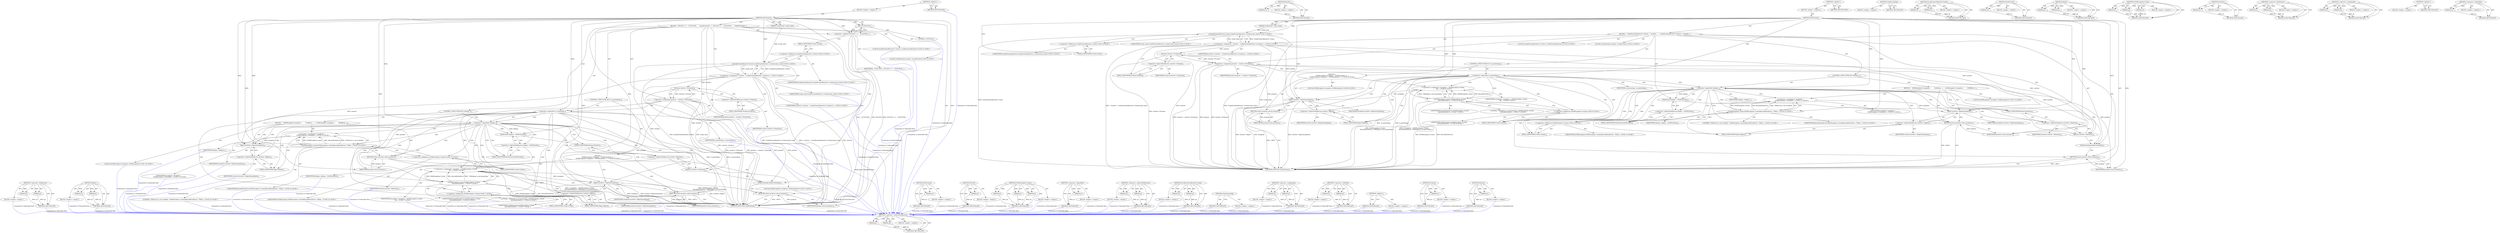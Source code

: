 digraph "Resolve" {
vulnerable_123 [label=<(METHOD,&lt;operator&gt;.indirectFieldAccess)>];
vulnerable_124 [label=<(PARAM,p1)>];
vulnerable_125 [label=<(PARAM,p2)>];
vulnerable_126 [label=<(BLOCK,&lt;empty&gt;,&lt;empty&gt;)>];
vulnerable_127 [label=<(METHOD_RETURN,ANY)>];
vulnerable_147 [label=<(METHOD,Resolve)>];
vulnerable_148 [label=<(PARAM,p1)>];
vulnerable_149 [label=<(BLOCK,&lt;empty&gt;,&lt;empty&gt;)>];
vulnerable_150 [label=<(METHOD_RETURN,ANY)>];
vulnerable_6 [label=<(METHOD,&lt;global&gt;)<SUB>1</SUB>>];
vulnerable_7 [label=<(BLOCK,&lt;empty&gt;,&lt;empty&gt;)<SUB>1</SUB>>];
vulnerable_8 [label=<(METHOD,exitPresent)<SUB>1</SUB>>];
vulnerable_9 [label=<(PARAM,ScriptState* script_state)<SUB>1</SUB>>];
vulnerable_10 [label=<(BLOCK,{
   ScriptPromiseResolver* resolver = ScriptPr...,{
   ScriptPromiseResolver* resolver = ScriptPr...)<SUB>1</SUB>>];
vulnerable_11 [label="<(LOCAL,ScriptPromiseResolver* resolver: ScriptPromiseResolver*)<SUB>2</SUB>>"];
vulnerable_12 [label="<(&lt;operator&gt;.assignment,* resolver = ScriptPromiseResolver::Create(scri...)<SUB>2</SUB>>"];
vulnerable_13 [label="<(IDENTIFIER,resolver,* resolver = ScriptPromiseResolver::Create(scri...)<SUB>2</SUB>>"];
vulnerable_14 [label="<(ScriptPromiseResolver.Create,ScriptPromiseResolver::Create(script_state))<SUB>2</SUB>>"];
vulnerable_15 [label="<(&lt;operator&gt;.fieldAccess,ScriptPromiseResolver::Create)<SUB>2</SUB>>"];
vulnerable_16 [label="<(IDENTIFIER,ScriptPromiseResolver,ScriptPromiseResolver::Create(script_state))<SUB>2</SUB>>"];
vulnerable_17 [label=<(FIELD_IDENTIFIER,Create,Create)<SUB>2</SUB>>];
vulnerable_18 [label="<(IDENTIFIER,script_state,ScriptPromiseResolver::Create(script_state))<SUB>2</SUB>>"];
vulnerable_19 [label="<(LOCAL,ScriptPromise promise: ScriptPromise)<SUB>3</SUB>>"];
vulnerable_20 [label=<(&lt;operator&gt;.assignment,promise = resolver-&gt;Promise())<SUB>3</SUB>>];
vulnerable_21 [label=<(IDENTIFIER,promise,promise = resolver-&gt;Promise())<SUB>3</SUB>>];
vulnerable_22 [label=<(Promise,resolver-&gt;Promise())<SUB>3</SUB>>];
vulnerable_23 [label=<(&lt;operator&gt;.indirectFieldAccess,resolver-&gt;Promise)<SUB>3</SUB>>];
vulnerable_24 [label=<(IDENTIFIER,resolver,resolver-&gt;Promise())<SUB>3</SUB>>];
vulnerable_25 [label=<(FIELD_IDENTIFIER,Promise,Promise)<SUB>3</SUB>>];
vulnerable_26 [label=<(CONTROL_STRUCTURE,IF,if (!is_presenting_))<SUB>5</SUB>>];
vulnerable_27 [label=<(&lt;operator&gt;.logicalNot,!is_presenting_)<SUB>5</SUB>>];
vulnerable_28 [label=<(IDENTIFIER,is_presenting_,!is_presenting_)<SUB>5</SUB>>];
vulnerable_29 [label="<(BLOCK,{
    DOMException* exception = DOMException::C...,{
    DOMException* exception = DOMException::C...)<SUB>5</SUB>>"];
vulnerable_30 [label="<(LOCAL,DOMException* exception: DOMException*)<SUB>6</SUB>>"];
vulnerable_31 [label="<(&lt;operator&gt;.assignment,* exception = DOMException::Create(
        kIn...)<SUB>6</SUB>>"];
vulnerable_32 [label="<(IDENTIFIER,exception,* exception = DOMException::Create(
        kIn...)<SUB>6</SUB>>"];
vulnerable_33 [label="<(DOMException.Create,DOMException::Create(
        kInvalidStateErro...)<SUB>6</SUB>>"];
vulnerable_34 [label="<(&lt;operator&gt;.fieldAccess,DOMException::Create)<SUB>6</SUB>>"];
vulnerable_35 [label="<(IDENTIFIER,DOMException,DOMException::Create(
        kInvalidStateErro...)<SUB>6</SUB>>"];
vulnerable_36 [label=<(FIELD_IDENTIFIER,Create,Create)<SUB>6</SUB>>];
vulnerable_37 [label="<(IDENTIFIER,kInvalidStateError,DOMException::Create(
        kInvalidStateErro...)<SUB>7</SUB>>"];
vulnerable_38 [label="<(LITERAL,&quot;VRDisplay is not presenting.&quot;,DOMException::Create(
        kInvalidStateErro...)<SUB>7</SUB>>"];
vulnerable_39 [label=<(Reject,resolver-&gt;Reject(exception))<SUB>8</SUB>>];
vulnerable_40 [label=<(&lt;operator&gt;.indirectFieldAccess,resolver-&gt;Reject)<SUB>8</SUB>>];
vulnerable_41 [label=<(IDENTIFIER,resolver,resolver-&gt;Reject(exception))<SUB>8</SUB>>];
vulnerable_42 [label=<(FIELD_IDENTIFIER,Reject,Reject)<SUB>8</SUB>>];
vulnerable_43 [label=<(IDENTIFIER,exception,resolver-&gt;Reject(exception))<SUB>8</SUB>>];
vulnerable_44 [label=<(RETURN,return promise;,return promise;)<SUB>9</SUB>>];
vulnerable_45 [label=<(IDENTIFIER,promise,return promise;)<SUB>9</SUB>>];
vulnerable_46 [label=<(CONTROL_STRUCTURE,IF,if (!display_))<SUB>12</SUB>>];
vulnerable_47 [label=<(&lt;operator&gt;.logicalNot,!display_)<SUB>12</SUB>>];
vulnerable_48 [label=<(IDENTIFIER,display_,!display_)<SUB>12</SUB>>];
vulnerable_49 [label=<(BLOCK,{
    DOMException* exception =
        DOMExce...,{
    DOMException* exception =
        DOMExce...)<SUB>12</SUB>>];
vulnerable_50 [label="<(LOCAL,DOMException* exception: DOMException*)<SUB>13</SUB>>"];
vulnerable_51 [label="<(&lt;operator&gt;.assignment,* exception =
        DOMException::Create(kInv...)<SUB>13</SUB>>"];
vulnerable_52 [label="<(IDENTIFIER,exception,* exception =
        DOMException::Create(kInv...)<SUB>13</SUB>>"];
vulnerable_53 [label="<(DOMException.Create,DOMException::Create(kInvalidStateError, &quot;VRSer...)<SUB>14</SUB>>"];
vulnerable_54 [label="<(&lt;operator&gt;.fieldAccess,DOMException::Create)<SUB>14</SUB>>"];
vulnerable_55 [label="<(IDENTIFIER,DOMException,DOMException::Create(kInvalidStateError, &quot;VRSer...)<SUB>14</SUB>>"];
vulnerable_56 [label=<(FIELD_IDENTIFIER,Create,Create)<SUB>14</SUB>>];
vulnerable_57 [label="<(IDENTIFIER,kInvalidStateError,DOMException::Create(kInvalidStateError, &quot;VRSer...)<SUB>14</SUB>>"];
vulnerable_58 [label="<(LITERAL,&quot;VRService is not available.&quot;,DOMException::Create(kInvalidStateError, &quot;VRSer...)<SUB>14</SUB>>"];
vulnerable_59 [label=<(Reject,resolver-&gt;Reject(exception))<SUB>15</SUB>>];
vulnerable_60 [label=<(&lt;operator&gt;.indirectFieldAccess,resolver-&gt;Reject)<SUB>15</SUB>>];
vulnerable_61 [label=<(IDENTIFIER,resolver,resolver-&gt;Reject(exception))<SUB>15</SUB>>];
vulnerable_62 [label=<(FIELD_IDENTIFIER,Reject,Reject)<SUB>15</SUB>>];
vulnerable_63 [label=<(IDENTIFIER,exception,resolver-&gt;Reject(exception))<SUB>15</SUB>>];
vulnerable_64 [label=<(RETURN,return promise;,return promise;)<SUB>16</SUB>>];
vulnerable_65 [label=<(IDENTIFIER,promise,return promise;)<SUB>16</SUB>>];
vulnerable_66 [label=<(ExitPresent,display_-&gt;ExitPresent())<SUB>18</SUB>>];
vulnerable_67 [label=<(&lt;operator&gt;.indirectFieldAccess,display_-&gt;ExitPresent)<SUB>18</SUB>>];
vulnerable_68 [label=<(IDENTIFIER,display_,display_-&gt;ExitPresent())<SUB>18</SUB>>];
vulnerable_69 [label=<(FIELD_IDENTIFIER,ExitPresent,ExitPresent)<SUB>18</SUB>>];
vulnerable_70 [label=<(Resolve,resolver-&gt;Resolve())<SUB>20</SUB>>];
vulnerable_71 [label=<(&lt;operator&gt;.indirectFieldAccess,resolver-&gt;Resolve)<SUB>20</SUB>>];
vulnerable_72 [label=<(IDENTIFIER,resolver,resolver-&gt;Resolve())<SUB>20</SUB>>];
vulnerable_73 [label=<(FIELD_IDENTIFIER,Resolve,Resolve)<SUB>20</SUB>>];
vulnerable_74 [label=<(StopPresenting,StopPresenting())<SUB>22</SUB>>];
vulnerable_75 [label=<(RETURN,return promise;,return promise;)<SUB>24</SUB>>];
vulnerable_76 [label=<(IDENTIFIER,promise,return promise;)<SUB>24</SUB>>];
vulnerable_77 [label=<(METHOD_RETURN,ScriptPromise)<SUB>1</SUB>>];
vulnerable_79 [label=<(METHOD_RETURN,ANY)<SUB>1</SUB>>];
vulnerable_151 [label=<(METHOD,StopPresenting)>];
vulnerable_152 [label=<(BLOCK,&lt;empty&gt;,&lt;empty&gt;)>];
vulnerable_153 [label=<(METHOD_RETURN,ANY)>];
vulnerable_109 [label=<(METHOD,ScriptPromiseResolver.Create)>];
vulnerable_110 [label=<(PARAM,p1)>];
vulnerable_111 [label=<(PARAM,p2)>];
vulnerable_112 [label=<(BLOCK,&lt;empty&gt;,&lt;empty&gt;)>];
vulnerable_113 [label=<(METHOD_RETURN,ANY)>];
vulnerable_143 [label=<(METHOD,ExitPresent)>];
vulnerable_144 [label=<(PARAM,p1)>];
vulnerable_145 [label=<(BLOCK,&lt;empty&gt;,&lt;empty&gt;)>];
vulnerable_146 [label=<(METHOD_RETURN,ANY)>];
vulnerable_138 [label=<(METHOD,Reject)>];
vulnerable_139 [label=<(PARAM,p1)>];
vulnerable_140 [label=<(PARAM,p2)>];
vulnerable_141 [label=<(BLOCK,&lt;empty&gt;,&lt;empty&gt;)>];
vulnerable_142 [label=<(METHOD_RETURN,ANY)>];
vulnerable_132 [label=<(METHOD,DOMException.Create)>];
vulnerable_133 [label=<(PARAM,p1)>];
vulnerable_134 [label=<(PARAM,p2)>];
vulnerable_135 [label=<(PARAM,p3)>];
vulnerable_136 [label=<(BLOCK,&lt;empty&gt;,&lt;empty&gt;)>];
vulnerable_137 [label=<(METHOD_RETURN,ANY)>];
vulnerable_119 [label=<(METHOD,Promise)>];
vulnerable_120 [label=<(PARAM,p1)>];
vulnerable_121 [label=<(BLOCK,&lt;empty&gt;,&lt;empty&gt;)>];
vulnerable_122 [label=<(METHOD_RETURN,ANY)>];
vulnerable_114 [label=<(METHOD,&lt;operator&gt;.fieldAccess)>];
vulnerable_115 [label=<(PARAM,p1)>];
vulnerable_116 [label=<(PARAM,p2)>];
vulnerable_117 [label=<(BLOCK,&lt;empty&gt;,&lt;empty&gt;)>];
vulnerable_118 [label=<(METHOD_RETURN,ANY)>];
vulnerable_104 [label=<(METHOD,&lt;operator&gt;.assignment)>];
vulnerable_105 [label=<(PARAM,p1)>];
vulnerable_106 [label=<(PARAM,p2)>];
vulnerable_107 [label=<(BLOCK,&lt;empty&gt;,&lt;empty&gt;)>];
vulnerable_108 [label=<(METHOD_RETURN,ANY)>];
vulnerable_98 [label=<(METHOD,&lt;global&gt;)<SUB>1</SUB>>];
vulnerable_99 [label=<(BLOCK,&lt;empty&gt;,&lt;empty&gt;)>];
vulnerable_100 [label=<(METHOD_RETURN,ANY)>];
vulnerable_128 [label=<(METHOD,&lt;operator&gt;.logicalNot)>];
vulnerable_129 [label=<(PARAM,p1)>];
vulnerable_130 [label=<(BLOCK,&lt;empty&gt;,&lt;empty&gt;)>];
vulnerable_131 [label=<(METHOD_RETURN,ANY)>];
fixed_129 [label=<(METHOD,&lt;operator&gt;.fieldAccess)>];
fixed_130 [label=<(PARAM,p1)>];
fixed_131 [label=<(PARAM,p2)>];
fixed_132 [label=<(BLOCK,&lt;empty&gt;,&lt;empty&gt;)>];
fixed_133 [label=<(METHOD_RETURN,ANY)>];
fixed_153 [label=<(METHOD,Reject)>];
fixed_154 [label=<(PARAM,p1)>];
fixed_155 [label=<(PARAM,p2)>];
fixed_156 [label=<(BLOCK,&lt;empty&gt;,&lt;empty&gt;)>];
fixed_157 [label=<(METHOD_RETURN,ANY)>];
fixed_6 [label=<(METHOD,&lt;global&gt;)<SUB>1</SUB>>];
fixed_7 [label=<(BLOCK,&lt;empty&gt;,&lt;empty&gt;)<SUB>1</SUB>>];
fixed_8 [label=<(METHOD,exitPresent)<SUB>1</SUB>>];
fixed_9 [label=<(PARAM,ScriptState* script_state)<SUB>1</SUB>>];
fixed_10 [label=<(BLOCK,{
  DVLOG(1) &lt;&lt; __FUNCTION__;
   ScriptPromiseR...,{
  DVLOG(1) &lt;&lt; __FUNCTION__;
   ScriptPromiseR...)<SUB>1</SUB>>];
fixed_11 [label=<(&lt;operator&gt;.shiftLeft,DVLOG(1) &lt;&lt; __FUNCTION__)<SUB>2</SUB>>];
fixed_12 [label=<(DVLOG,DVLOG(1))<SUB>2</SUB>>];
fixed_13 [label=<(LITERAL,1,DVLOG(1))<SUB>2</SUB>>];
fixed_14 [label=<(IDENTIFIER,__FUNCTION__,DVLOG(1) &lt;&lt; __FUNCTION__)<SUB>2</SUB>>];
fixed_15 [label="<(LOCAL,ScriptPromiseResolver* resolver: ScriptPromiseResolver*)<SUB>3</SUB>>"];
fixed_16 [label="<(&lt;operator&gt;.assignment,* resolver = ScriptPromiseResolver::Create(scri...)<SUB>3</SUB>>"];
fixed_17 [label="<(IDENTIFIER,resolver,* resolver = ScriptPromiseResolver::Create(scri...)<SUB>3</SUB>>"];
fixed_18 [label="<(ScriptPromiseResolver.Create,ScriptPromiseResolver::Create(script_state))<SUB>3</SUB>>"];
fixed_19 [label="<(&lt;operator&gt;.fieldAccess,ScriptPromiseResolver::Create)<SUB>3</SUB>>"];
fixed_20 [label="<(IDENTIFIER,ScriptPromiseResolver,ScriptPromiseResolver::Create(script_state))<SUB>3</SUB>>"];
fixed_21 [label=<(FIELD_IDENTIFIER,Create,Create)<SUB>3</SUB>>];
fixed_22 [label="<(IDENTIFIER,script_state,ScriptPromiseResolver::Create(script_state))<SUB>3</SUB>>"];
fixed_23 [label="<(LOCAL,ScriptPromise promise: ScriptPromise)<SUB>4</SUB>>"];
fixed_24 [label=<(&lt;operator&gt;.assignment,promise = resolver-&gt;Promise())<SUB>4</SUB>>];
fixed_25 [label=<(IDENTIFIER,promise,promise = resolver-&gt;Promise())<SUB>4</SUB>>];
fixed_26 [label=<(Promise,resolver-&gt;Promise())<SUB>4</SUB>>];
fixed_27 [label=<(&lt;operator&gt;.indirectFieldAccess,resolver-&gt;Promise)<SUB>4</SUB>>];
fixed_28 [label=<(IDENTIFIER,resolver,resolver-&gt;Promise())<SUB>4</SUB>>];
fixed_29 [label=<(FIELD_IDENTIFIER,Promise,Promise)<SUB>4</SUB>>];
fixed_30 [label=<(CONTROL_STRUCTURE,IF,if (!is_presenting_))<SUB>6</SUB>>];
fixed_31 [label=<(&lt;operator&gt;.logicalNot,!is_presenting_)<SUB>6</SUB>>];
fixed_32 [label=<(IDENTIFIER,is_presenting_,!is_presenting_)<SUB>6</SUB>>];
fixed_33 [label="<(BLOCK,{
    DOMException* exception = DOMException::C...,{
    DOMException* exception = DOMException::C...)<SUB>6</SUB>>"];
fixed_34 [label="<(LOCAL,DOMException* exception: DOMException*)<SUB>7</SUB>>"];
fixed_35 [label="<(&lt;operator&gt;.assignment,* exception = DOMException::Create(
        kIn...)<SUB>7</SUB>>"];
fixed_36 [label="<(IDENTIFIER,exception,* exception = DOMException::Create(
        kIn...)<SUB>7</SUB>>"];
fixed_37 [label="<(DOMException.Create,DOMException::Create(
        kInvalidStateErro...)<SUB>7</SUB>>"];
fixed_38 [label="<(&lt;operator&gt;.fieldAccess,DOMException::Create)<SUB>7</SUB>>"];
fixed_39 [label="<(IDENTIFIER,DOMException,DOMException::Create(
        kInvalidStateErro...)<SUB>7</SUB>>"];
fixed_40 [label=<(FIELD_IDENTIFIER,Create,Create)<SUB>7</SUB>>];
fixed_41 [label="<(IDENTIFIER,kInvalidStateError,DOMException::Create(
        kInvalidStateErro...)<SUB>8</SUB>>"];
fixed_42 [label="<(LITERAL,&quot;VRDisplay is not presenting.&quot;,DOMException::Create(
        kInvalidStateErro...)<SUB>8</SUB>>"];
fixed_43 [label=<(Reject,resolver-&gt;Reject(exception))<SUB>9</SUB>>];
fixed_44 [label=<(&lt;operator&gt;.indirectFieldAccess,resolver-&gt;Reject)<SUB>9</SUB>>];
fixed_45 [label=<(IDENTIFIER,resolver,resolver-&gt;Reject(exception))<SUB>9</SUB>>];
fixed_46 [label=<(FIELD_IDENTIFIER,Reject,Reject)<SUB>9</SUB>>];
fixed_47 [label=<(IDENTIFIER,exception,resolver-&gt;Reject(exception))<SUB>9</SUB>>];
fixed_48 [label=<(RETURN,return promise;,return promise;)<SUB>10</SUB>>];
fixed_49 [label=<(IDENTIFIER,promise,return promise;)<SUB>10</SUB>>];
fixed_50 [label=<(CONTROL_STRUCTURE,IF,if (!display_))<SUB>13</SUB>>];
fixed_51 [label=<(&lt;operator&gt;.logicalNot,!display_)<SUB>13</SUB>>];
fixed_52 [label=<(IDENTIFIER,display_,!display_)<SUB>13</SUB>>];
fixed_53 [label=<(BLOCK,{
    DOMException* exception =
        DOMExce...,{
    DOMException* exception =
        DOMExce...)<SUB>13</SUB>>];
fixed_54 [label="<(LOCAL,DOMException* exception: DOMException*)<SUB>14</SUB>>"];
fixed_55 [label="<(&lt;operator&gt;.assignment,* exception =
        DOMException::Create(kInv...)<SUB>14</SUB>>"];
fixed_56 [label="<(IDENTIFIER,exception,* exception =
        DOMException::Create(kInv...)<SUB>14</SUB>>"];
fixed_57 [label="<(DOMException.Create,DOMException::Create(kInvalidStateError, &quot;VRSer...)<SUB>15</SUB>>"];
fixed_58 [label="<(&lt;operator&gt;.fieldAccess,DOMException::Create)<SUB>15</SUB>>"];
fixed_59 [label="<(IDENTIFIER,DOMException,DOMException::Create(kInvalidStateError, &quot;VRSer...)<SUB>15</SUB>>"];
fixed_60 [label=<(FIELD_IDENTIFIER,Create,Create)<SUB>15</SUB>>];
fixed_61 [label="<(IDENTIFIER,kInvalidStateError,DOMException::Create(kInvalidStateError, &quot;VRSer...)<SUB>15</SUB>>"];
fixed_62 [label="<(LITERAL,&quot;VRService is not available.&quot;,DOMException::Create(kInvalidStateError, &quot;VRSer...)<SUB>15</SUB>>"];
fixed_63 [label=<(Reject,resolver-&gt;Reject(exception))<SUB>16</SUB>>];
fixed_64 [label=<(&lt;operator&gt;.indirectFieldAccess,resolver-&gt;Reject)<SUB>16</SUB>>];
fixed_65 [label=<(IDENTIFIER,resolver,resolver-&gt;Reject(exception))<SUB>16</SUB>>];
fixed_66 [label=<(FIELD_IDENTIFIER,Reject,Reject)<SUB>16</SUB>>];
fixed_67 [label=<(IDENTIFIER,exception,resolver-&gt;Reject(exception))<SUB>16</SUB>>];
fixed_68 [label=<(RETURN,return promise;,return promise;)<SUB>17</SUB>>];
fixed_69 [label=<(IDENTIFIER,promise,return promise;)<SUB>17</SUB>>];
fixed_70 [label=<(ExitPresent,display_-&gt;ExitPresent())<SUB>19</SUB>>];
fixed_71 [label=<(&lt;operator&gt;.indirectFieldAccess,display_-&gt;ExitPresent)<SUB>19</SUB>>];
fixed_72 [label=<(IDENTIFIER,display_,display_-&gt;ExitPresent())<SUB>19</SUB>>];
fixed_73 [label=<(FIELD_IDENTIFIER,ExitPresent,ExitPresent)<SUB>19</SUB>>];
fixed_74 [label=<(Resolve,resolver-&gt;Resolve())<SUB>21</SUB>>];
fixed_75 [label=<(&lt;operator&gt;.indirectFieldAccess,resolver-&gt;Resolve)<SUB>21</SUB>>];
fixed_76 [label=<(IDENTIFIER,resolver,resolver-&gt;Resolve())<SUB>21</SUB>>];
fixed_77 [label=<(FIELD_IDENTIFIER,Resolve,Resolve)<SUB>21</SUB>>];
fixed_78 [label=<(StopPresenting,StopPresenting())<SUB>23</SUB>>];
fixed_79 [label=<(RETURN,return promise;,return promise;)<SUB>25</SUB>>];
fixed_80 [label=<(IDENTIFIER,promise,return promise;)<SUB>25</SUB>>];
fixed_81 [label=<(METHOD_RETURN,ScriptPromise)<SUB>1</SUB>>];
fixed_83 [label=<(METHOD_RETURN,ANY)<SUB>1</SUB>>];
fixed_158 [label=<(METHOD,ExitPresent)>];
fixed_159 [label=<(PARAM,p1)>];
fixed_160 [label=<(BLOCK,&lt;empty&gt;,&lt;empty&gt;)>];
fixed_161 [label=<(METHOD_RETURN,ANY)>];
fixed_115 [label=<(METHOD,DVLOG)>];
fixed_116 [label=<(PARAM,p1)>];
fixed_117 [label=<(BLOCK,&lt;empty&gt;,&lt;empty&gt;)>];
fixed_118 [label=<(METHOD_RETURN,ANY)>];
fixed_147 [label=<(METHOD,DOMException.Create)>];
fixed_148 [label=<(PARAM,p1)>];
fixed_149 [label=<(PARAM,p2)>];
fixed_150 [label=<(PARAM,p3)>];
fixed_151 [label=<(BLOCK,&lt;empty&gt;,&lt;empty&gt;)>];
fixed_152 [label=<(METHOD_RETURN,ANY)>];
fixed_143 [label=<(METHOD,&lt;operator&gt;.logicalNot)>];
fixed_144 [label=<(PARAM,p1)>];
fixed_145 [label=<(BLOCK,&lt;empty&gt;,&lt;empty&gt;)>];
fixed_146 [label=<(METHOD_RETURN,ANY)>];
fixed_138 [label=<(METHOD,&lt;operator&gt;.indirectFieldAccess)>];
fixed_139 [label=<(PARAM,p1)>];
fixed_140 [label=<(PARAM,p2)>];
fixed_141 [label=<(BLOCK,&lt;empty&gt;,&lt;empty&gt;)>];
fixed_142 [label=<(METHOD_RETURN,ANY)>];
fixed_124 [label=<(METHOD,ScriptPromiseResolver.Create)>];
fixed_125 [label=<(PARAM,p1)>];
fixed_126 [label=<(PARAM,p2)>];
fixed_127 [label=<(BLOCK,&lt;empty&gt;,&lt;empty&gt;)>];
fixed_128 [label=<(METHOD_RETURN,ANY)>];
fixed_166 [label=<(METHOD,StopPresenting)>];
fixed_167 [label=<(BLOCK,&lt;empty&gt;,&lt;empty&gt;)>];
fixed_168 [label=<(METHOD_RETURN,ANY)>];
fixed_119 [label=<(METHOD,&lt;operator&gt;.assignment)>];
fixed_120 [label=<(PARAM,p1)>];
fixed_121 [label=<(PARAM,p2)>];
fixed_122 [label=<(BLOCK,&lt;empty&gt;,&lt;empty&gt;)>];
fixed_123 [label=<(METHOD_RETURN,ANY)>];
fixed_110 [label=<(METHOD,&lt;operator&gt;.shiftLeft)>];
fixed_111 [label=<(PARAM,p1)>];
fixed_112 [label=<(PARAM,p2)>];
fixed_113 [label=<(BLOCK,&lt;empty&gt;,&lt;empty&gt;)>];
fixed_114 [label=<(METHOD_RETURN,ANY)>];
fixed_104 [label=<(METHOD,&lt;global&gt;)<SUB>1</SUB>>];
fixed_105 [label=<(BLOCK,&lt;empty&gt;,&lt;empty&gt;)>];
fixed_106 [label=<(METHOD_RETURN,ANY)>];
fixed_134 [label=<(METHOD,Promise)>];
fixed_135 [label=<(PARAM,p1)>];
fixed_136 [label=<(BLOCK,&lt;empty&gt;,&lt;empty&gt;)>];
fixed_137 [label=<(METHOD_RETURN,ANY)>];
fixed_162 [label=<(METHOD,Resolve)>];
fixed_163 [label=<(PARAM,p1)>];
fixed_164 [label=<(BLOCK,&lt;empty&gt;,&lt;empty&gt;)>];
fixed_165 [label=<(METHOD_RETURN,ANY)>];
vulnerable_123 -> vulnerable_124  [key=0, label="AST: "];
vulnerable_123 -> vulnerable_124  [key=1, label="DDG: "];
vulnerable_123 -> vulnerable_126  [key=0, label="AST: "];
vulnerable_123 -> vulnerable_125  [key=0, label="AST: "];
vulnerable_123 -> vulnerable_125  [key=1, label="DDG: "];
vulnerable_123 -> vulnerable_127  [key=0, label="AST: "];
vulnerable_123 -> vulnerable_127  [key=1, label="CFG: "];
vulnerable_124 -> vulnerable_127  [key=0, label="DDG: p1"];
vulnerable_125 -> vulnerable_127  [key=0, label="DDG: p2"];
vulnerable_147 -> vulnerable_148  [key=0, label="AST: "];
vulnerable_147 -> vulnerable_148  [key=1, label="DDG: "];
vulnerable_147 -> vulnerable_149  [key=0, label="AST: "];
vulnerable_147 -> vulnerable_150  [key=0, label="AST: "];
vulnerable_147 -> vulnerable_150  [key=1, label="CFG: "];
vulnerable_148 -> vulnerable_150  [key=0, label="DDG: p1"];
vulnerable_6 -> vulnerable_7  [key=0, label="AST: "];
vulnerable_6 -> vulnerable_79  [key=0, label="AST: "];
vulnerable_6 -> vulnerable_79  [key=1, label="CFG: "];
vulnerable_7 -> vulnerable_8  [key=0, label="AST: "];
vulnerable_8 -> vulnerable_9  [key=0, label="AST: "];
vulnerable_8 -> vulnerable_9  [key=1, label="DDG: "];
vulnerable_8 -> vulnerable_10  [key=0, label="AST: "];
vulnerable_8 -> vulnerable_77  [key=0, label="AST: "];
vulnerable_8 -> vulnerable_17  [key=0, label="CFG: "];
vulnerable_8 -> vulnerable_74  [key=0, label="DDG: "];
vulnerable_8 -> vulnerable_76  [key=0, label="DDG: "];
vulnerable_8 -> vulnerable_14  [key=0, label="DDG: "];
vulnerable_8 -> vulnerable_27  [key=0, label="DDG: "];
vulnerable_8 -> vulnerable_47  [key=0, label="DDG: "];
vulnerable_8 -> vulnerable_39  [key=0, label="DDG: "];
vulnerable_8 -> vulnerable_45  [key=0, label="DDG: "];
vulnerable_8 -> vulnerable_59  [key=0, label="DDG: "];
vulnerable_8 -> vulnerable_65  [key=0, label="DDG: "];
vulnerable_8 -> vulnerable_33  [key=0, label="DDG: "];
vulnerable_8 -> vulnerable_53  [key=0, label="DDG: "];
vulnerable_9 -> vulnerable_14  [key=0, label="DDG: script_state"];
vulnerable_10 -> vulnerable_11  [key=0, label="AST: "];
vulnerable_10 -> vulnerable_12  [key=0, label="AST: "];
vulnerable_10 -> vulnerable_19  [key=0, label="AST: "];
vulnerable_10 -> vulnerable_20  [key=0, label="AST: "];
vulnerable_10 -> vulnerable_26  [key=0, label="AST: "];
vulnerable_10 -> vulnerable_46  [key=0, label="AST: "];
vulnerable_10 -> vulnerable_66  [key=0, label="AST: "];
vulnerable_10 -> vulnerable_70  [key=0, label="AST: "];
vulnerable_10 -> vulnerable_74  [key=0, label="AST: "];
vulnerable_10 -> vulnerable_75  [key=0, label="AST: "];
vulnerable_12 -> vulnerable_13  [key=0, label="AST: "];
vulnerable_12 -> vulnerable_14  [key=0, label="AST: "];
vulnerable_12 -> vulnerable_25  [key=0, label="CFG: "];
vulnerable_12 -> vulnerable_77  [key=0, label="DDG: resolver"];
vulnerable_12 -> vulnerable_77  [key=1, label="DDG: ScriptPromiseResolver::Create(script_state)"];
vulnerable_12 -> vulnerable_77  [key=2, label="DDG: * resolver = ScriptPromiseResolver::Create(script_state)"];
vulnerable_12 -> vulnerable_70  [key=0, label="DDG: resolver"];
vulnerable_12 -> vulnerable_22  [key=0, label="DDG: resolver"];
vulnerable_12 -> vulnerable_39  [key=0, label="DDG: resolver"];
vulnerable_12 -> vulnerable_59  [key=0, label="DDG: resolver"];
vulnerable_14 -> vulnerable_15  [key=0, label="AST: "];
vulnerable_14 -> vulnerable_18  [key=0, label="AST: "];
vulnerable_14 -> vulnerable_12  [key=0, label="CFG: "];
vulnerable_14 -> vulnerable_12  [key=1, label="DDG: ScriptPromiseResolver::Create"];
vulnerable_14 -> vulnerable_12  [key=2, label="DDG: script_state"];
vulnerable_14 -> vulnerable_77  [key=0, label="DDG: ScriptPromiseResolver::Create"];
vulnerable_14 -> vulnerable_77  [key=1, label="DDG: script_state"];
vulnerable_15 -> vulnerable_16  [key=0, label="AST: "];
vulnerable_15 -> vulnerable_17  [key=0, label="AST: "];
vulnerable_15 -> vulnerable_14  [key=0, label="CFG: "];
vulnerable_17 -> vulnerable_15  [key=0, label="CFG: "];
vulnerable_20 -> vulnerable_21  [key=0, label="AST: "];
vulnerable_20 -> vulnerable_22  [key=0, label="AST: "];
vulnerable_20 -> vulnerable_27  [key=0, label="CFG: "];
vulnerable_20 -> vulnerable_77  [key=0, label="DDG: promise"];
vulnerable_20 -> vulnerable_77  [key=1, label="DDG: resolver-&gt;Promise()"];
vulnerable_20 -> vulnerable_77  [key=2, label="DDG: promise = resolver-&gt;Promise()"];
vulnerable_20 -> vulnerable_76  [key=0, label="DDG: promise"];
vulnerable_20 -> vulnerable_45  [key=0, label="DDG: promise"];
vulnerable_20 -> vulnerable_65  [key=0, label="DDG: promise"];
vulnerable_22 -> vulnerable_23  [key=0, label="AST: "];
vulnerable_22 -> vulnerable_20  [key=0, label="CFG: "];
vulnerable_22 -> vulnerable_20  [key=1, label="DDG: resolver-&gt;Promise"];
vulnerable_22 -> vulnerable_77  [key=0, label="DDG: resolver-&gt;Promise"];
vulnerable_23 -> vulnerable_24  [key=0, label="AST: "];
vulnerable_23 -> vulnerable_25  [key=0, label="AST: "];
vulnerable_23 -> vulnerable_22  [key=0, label="CFG: "];
vulnerable_25 -> vulnerable_23  [key=0, label="CFG: "];
vulnerable_26 -> vulnerable_27  [key=0, label="AST: "];
vulnerable_26 -> vulnerable_29  [key=0, label="AST: "];
vulnerable_27 -> vulnerable_28  [key=0, label="AST: "];
vulnerable_27 -> vulnerable_36  [key=0, label="CFG: "];
vulnerable_27 -> vulnerable_36  [key=1, label="CDG: "];
vulnerable_27 -> vulnerable_47  [key=0, label="CFG: "];
vulnerable_27 -> vulnerable_47  [key=1, label="CDG: "];
vulnerable_27 -> vulnerable_77  [key=0, label="DDG: !is_presenting_"];
vulnerable_27 -> vulnerable_77  [key=1, label="DDG: is_presenting_"];
vulnerable_27 -> vulnerable_34  [key=0, label="CDG: "];
vulnerable_27 -> vulnerable_33  [key=0, label="CDG: "];
vulnerable_27 -> vulnerable_42  [key=0, label="CDG: "];
vulnerable_27 -> vulnerable_40  [key=0, label="CDG: "];
vulnerable_27 -> vulnerable_44  [key=0, label="CDG: "];
vulnerable_27 -> vulnerable_39  [key=0, label="CDG: "];
vulnerable_27 -> vulnerable_31  [key=0, label="CDG: "];
vulnerable_29 -> vulnerable_30  [key=0, label="AST: "];
vulnerable_29 -> vulnerable_31  [key=0, label="AST: "];
vulnerable_29 -> vulnerable_39  [key=0, label="AST: "];
vulnerable_29 -> vulnerable_44  [key=0, label="AST: "];
vulnerable_31 -> vulnerable_32  [key=0, label="AST: "];
vulnerable_31 -> vulnerable_33  [key=0, label="AST: "];
vulnerable_31 -> vulnerable_42  [key=0, label="CFG: "];
vulnerable_31 -> vulnerable_77  [key=0, label="DDG: DOMException::Create(
        kInvalidStateError, &quot;VRDisplay is not presenting.&quot;)"];
vulnerable_31 -> vulnerable_77  [key=1, label="DDG: * exception = DOMException::Create(
        kInvalidStateError, &quot;VRDisplay is not presenting.&quot;)"];
vulnerable_31 -> vulnerable_39  [key=0, label="DDG: exception"];
vulnerable_33 -> vulnerable_34  [key=0, label="AST: "];
vulnerable_33 -> vulnerable_37  [key=0, label="AST: "];
vulnerable_33 -> vulnerable_38  [key=0, label="AST: "];
vulnerable_33 -> vulnerable_31  [key=0, label="CFG: "];
vulnerable_33 -> vulnerable_31  [key=1, label="DDG: DOMException::Create"];
vulnerable_33 -> vulnerable_31  [key=2, label="DDG: kInvalidStateError"];
vulnerable_33 -> vulnerable_31  [key=3, label="DDG: &quot;VRDisplay is not presenting.&quot;"];
vulnerable_33 -> vulnerable_77  [key=0, label="DDG: DOMException::Create"];
vulnerable_33 -> vulnerable_77  [key=1, label="DDG: kInvalidStateError"];
vulnerable_34 -> vulnerable_35  [key=0, label="AST: "];
vulnerable_34 -> vulnerable_36  [key=0, label="AST: "];
vulnerable_34 -> vulnerable_33  [key=0, label="CFG: "];
vulnerable_36 -> vulnerable_34  [key=0, label="CFG: "];
vulnerable_39 -> vulnerable_40  [key=0, label="AST: "];
vulnerable_39 -> vulnerable_43  [key=0, label="AST: "];
vulnerable_39 -> vulnerable_44  [key=0, label="CFG: "];
vulnerable_39 -> vulnerable_77  [key=0, label="DDG: resolver-&gt;Reject"];
vulnerable_39 -> vulnerable_77  [key=1, label="DDG: exception"];
vulnerable_39 -> vulnerable_77  [key=2, label="DDG: resolver-&gt;Reject(exception)"];
vulnerable_40 -> vulnerable_41  [key=0, label="AST: "];
vulnerable_40 -> vulnerable_42  [key=0, label="AST: "];
vulnerable_40 -> vulnerable_39  [key=0, label="CFG: "];
vulnerable_42 -> vulnerable_40  [key=0, label="CFG: "];
vulnerable_44 -> vulnerable_45  [key=0, label="AST: "];
vulnerable_44 -> vulnerable_77  [key=0, label="CFG: "];
vulnerable_44 -> vulnerable_77  [key=1, label="DDG: &lt;RET&gt;"];
vulnerable_45 -> vulnerable_44  [key=0, label="DDG: promise"];
vulnerable_46 -> vulnerable_47  [key=0, label="AST: "];
vulnerable_46 -> vulnerable_49  [key=0, label="AST: "];
vulnerable_47 -> vulnerable_48  [key=0, label="AST: "];
vulnerable_47 -> vulnerable_56  [key=0, label="CFG: "];
vulnerable_47 -> vulnerable_56  [key=1, label="CDG: "];
vulnerable_47 -> vulnerable_69  [key=0, label="CFG: "];
vulnerable_47 -> vulnerable_69  [key=1, label="CDG: "];
vulnerable_47 -> vulnerable_66  [key=0, label="DDG: display_"];
vulnerable_47 -> vulnerable_66  [key=1, label="CDG: "];
vulnerable_47 -> vulnerable_60  [key=0, label="CDG: "];
vulnerable_47 -> vulnerable_73  [key=0, label="CDG: "];
vulnerable_47 -> vulnerable_64  [key=0, label="CDG: "];
vulnerable_47 -> vulnerable_51  [key=0, label="CDG: "];
vulnerable_47 -> vulnerable_71  [key=0, label="CDG: "];
vulnerable_47 -> vulnerable_75  [key=0, label="CDG: "];
vulnerable_47 -> vulnerable_53  [key=0, label="CDG: "];
vulnerable_47 -> vulnerable_67  [key=0, label="CDG: "];
vulnerable_47 -> vulnerable_70  [key=0, label="CDG: "];
vulnerable_47 -> vulnerable_74  [key=0, label="CDG: "];
vulnerable_47 -> vulnerable_59  [key=0, label="CDG: "];
vulnerable_47 -> vulnerable_54  [key=0, label="CDG: "];
vulnerable_47 -> vulnerable_62  [key=0, label="CDG: "];
vulnerable_49 -> vulnerable_50  [key=0, label="AST: "];
vulnerable_49 -> vulnerable_51  [key=0, label="AST: "];
vulnerable_49 -> vulnerable_59  [key=0, label="AST: "];
vulnerable_49 -> vulnerable_64  [key=0, label="AST: "];
vulnerable_51 -> vulnerable_52  [key=0, label="AST: "];
vulnerable_51 -> vulnerable_53  [key=0, label="AST: "];
vulnerable_51 -> vulnerable_62  [key=0, label="CFG: "];
vulnerable_51 -> vulnerable_59  [key=0, label="DDG: exception"];
vulnerable_53 -> vulnerable_54  [key=0, label="AST: "];
vulnerable_53 -> vulnerable_57  [key=0, label="AST: "];
vulnerable_53 -> vulnerable_58  [key=0, label="AST: "];
vulnerable_53 -> vulnerable_51  [key=0, label="CFG: "];
vulnerable_53 -> vulnerable_51  [key=1, label="DDG: DOMException::Create"];
vulnerable_53 -> vulnerable_51  [key=2, label="DDG: kInvalidStateError"];
vulnerable_53 -> vulnerable_51  [key=3, label="DDG: &quot;VRService is not available.&quot;"];
vulnerable_54 -> vulnerable_55  [key=0, label="AST: "];
vulnerable_54 -> vulnerable_56  [key=0, label="AST: "];
vulnerable_54 -> vulnerable_53  [key=0, label="CFG: "];
vulnerable_56 -> vulnerable_54  [key=0, label="CFG: "];
vulnerable_59 -> vulnerable_60  [key=0, label="AST: "];
vulnerable_59 -> vulnerable_63  [key=0, label="AST: "];
vulnerable_59 -> vulnerable_64  [key=0, label="CFG: "];
vulnerable_60 -> vulnerable_61  [key=0, label="AST: "];
vulnerable_60 -> vulnerable_62  [key=0, label="AST: "];
vulnerable_60 -> vulnerable_59  [key=0, label="CFG: "];
vulnerable_62 -> vulnerable_60  [key=0, label="CFG: "];
vulnerable_64 -> vulnerable_65  [key=0, label="AST: "];
vulnerable_64 -> vulnerable_77  [key=0, label="CFG: "];
vulnerable_64 -> vulnerable_77  [key=1, label="DDG: &lt;RET&gt;"];
vulnerable_65 -> vulnerable_64  [key=0, label="DDG: promise"];
vulnerable_66 -> vulnerable_67  [key=0, label="AST: "];
vulnerable_66 -> vulnerable_73  [key=0, label="CFG: "];
vulnerable_67 -> vulnerable_68  [key=0, label="AST: "];
vulnerable_67 -> vulnerable_69  [key=0, label="AST: "];
vulnerable_67 -> vulnerable_66  [key=0, label="CFG: "];
vulnerable_69 -> vulnerable_67  [key=0, label="CFG: "];
vulnerable_70 -> vulnerable_71  [key=0, label="AST: "];
vulnerable_70 -> vulnerable_74  [key=0, label="CFG: "];
vulnerable_71 -> vulnerable_72  [key=0, label="AST: "];
vulnerable_71 -> vulnerable_73  [key=0, label="AST: "];
vulnerable_71 -> vulnerable_70  [key=0, label="CFG: "];
vulnerable_73 -> vulnerable_71  [key=0, label="CFG: "];
vulnerable_74 -> vulnerable_75  [key=0, label="CFG: "];
vulnerable_75 -> vulnerable_76  [key=0, label="AST: "];
vulnerable_75 -> vulnerable_77  [key=0, label="CFG: "];
vulnerable_75 -> vulnerable_77  [key=1, label="DDG: &lt;RET&gt;"];
vulnerable_76 -> vulnerable_75  [key=0, label="DDG: promise"];
vulnerable_151 -> vulnerable_152  [key=0, label="AST: "];
vulnerable_151 -> vulnerable_153  [key=0, label="AST: "];
vulnerable_151 -> vulnerable_153  [key=1, label="CFG: "];
vulnerable_109 -> vulnerable_110  [key=0, label="AST: "];
vulnerable_109 -> vulnerable_110  [key=1, label="DDG: "];
vulnerable_109 -> vulnerable_112  [key=0, label="AST: "];
vulnerable_109 -> vulnerable_111  [key=0, label="AST: "];
vulnerable_109 -> vulnerable_111  [key=1, label="DDG: "];
vulnerable_109 -> vulnerable_113  [key=0, label="AST: "];
vulnerable_109 -> vulnerable_113  [key=1, label="CFG: "];
vulnerable_110 -> vulnerable_113  [key=0, label="DDG: p1"];
vulnerable_111 -> vulnerable_113  [key=0, label="DDG: p2"];
vulnerable_143 -> vulnerable_144  [key=0, label="AST: "];
vulnerable_143 -> vulnerable_144  [key=1, label="DDG: "];
vulnerable_143 -> vulnerable_145  [key=0, label="AST: "];
vulnerable_143 -> vulnerable_146  [key=0, label="AST: "];
vulnerable_143 -> vulnerable_146  [key=1, label="CFG: "];
vulnerable_144 -> vulnerable_146  [key=0, label="DDG: p1"];
vulnerable_138 -> vulnerable_139  [key=0, label="AST: "];
vulnerable_138 -> vulnerable_139  [key=1, label="DDG: "];
vulnerable_138 -> vulnerable_141  [key=0, label="AST: "];
vulnerable_138 -> vulnerable_140  [key=0, label="AST: "];
vulnerable_138 -> vulnerable_140  [key=1, label="DDG: "];
vulnerable_138 -> vulnerable_142  [key=0, label="AST: "];
vulnerable_138 -> vulnerable_142  [key=1, label="CFG: "];
vulnerable_139 -> vulnerable_142  [key=0, label="DDG: p1"];
vulnerable_140 -> vulnerable_142  [key=0, label="DDG: p2"];
vulnerable_132 -> vulnerable_133  [key=0, label="AST: "];
vulnerable_132 -> vulnerable_133  [key=1, label="DDG: "];
vulnerable_132 -> vulnerable_136  [key=0, label="AST: "];
vulnerable_132 -> vulnerable_134  [key=0, label="AST: "];
vulnerable_132 -> vulnerable_134  [key=1, label="DDG: "];
vulnerable_132 -> vulnerable_137  [key=0, label="AST: "];
vulnerable_132 -> vulnerable_137  [key=1, label="CFG: "];
vulnerable_132 -> vulnerable_135  [key=0, label="AST: "];
vulnerable_132 -> vulnerable_135  [key=1, label="DDG: "];
vulnerable_133 -> vulnerable_137  [key=0, label="DDG: p1"];
vulnerable_134 -> vulnerable_137  [key=0, label="DDG: p2"];
vulnerable_135 -> vulnerable_137  [key=0, label="DDG: p3"];
vulnerable_119 -> vulnerable_120  [key=0, label="AST: "];
vulnerable_119 -> vulnerable_120  [key=1, label="DDG: "];
vulnerable_119 -> vulnerable_121  [key=0, label="AST: "];
vulnerable_119 -> vulnerable_122  [key=0, label="AST: "];
vulnerable_119 -> vulnerable_122  [key=1, label="CFG: "];
vulnerable_120 -> vulnerable_122  [key=0, label="DDG: p1"];
vulnerable_114 -> vulnerable_115  [key=0, label="AST: "];
vulnerable_114 -> vulnerable_115  [key=1, label="DDG: "];
vulnerable_114 -> vulnerable_117  [key=0, label="AST: "];
vulnerable_114 -> vulnerable_116  [key=0, label="AST: "];
vulnerable_114 -> vulnerable_116  [key=1, label="DDG: "];
vulnerable_114 -> vulnerable_118  [key=0, label="AST: "];
vulnerable_114 -> vulnerable_118  [key=1, label="CFG: "];
vulnerable_115 -> vulnerable_118  [key=0, label="DDG: p1"];
vulnerable_116 -> vulnerable_118  [key=0, label="DDG: p2"];
vulnerable_104 -> vulnerable_105  [key=0, label="AST: "];
vulnerable_104 -> vulnerable_105  [key=1, label="DDG: "];
vulnerable_104 -> vulnerable_107  [key=0, label="AST: "];
vulnerable_104 -> vulnerable_106  [key=0, label="AST: "];
vulnerable_104 -> vulnerable_106  [key=1, label="DDG: "];
vulnerable_104 -> vulnerable_108  [key=0, label="AST: "];
vulnerable_104 -> vulnerable_108  [key=1, label="CFG: "];
vulnerable_105 -> vulnerable_108  [key=0, label="DDG: p1"];
vulnerable_106 -> vulnerable_108  [key=0, label="DDG: p2"];
vulnerable_98 -> vulnerable_99  [key=0, label="AST: "];
vulnerable_98 -> vulnerable_100  [key=0, label="AST: "];
vulnerable_98 -> vulnerable_100  [key=1, label="CFG: "];
vulnerable_128 -> vulnerable_129  [key=0, label="AST: "];
vulnerable_128 -> vulnerable_129  [key=1, label="DDG: "];
vulnerable_128 -> vulnerable_130  [key=0, label="AST: "];
vulnerable_128 -> vulnerable_131  [key=0, label="AST: "];
vulnerable_128 -> vulnerable_131  [key=1, label="CFG: "];
vulnerable_129 -> vulnerable_131  [key=0, label="DDG: p1"];
fixed_129 -> fixed_130  [key=0, label="AST: "];
fixed_129 -> fixed_130  [key=1, label="DDG: "];
fixed_129 -> fixed_132  [key=0, label="AST: "];
fixed_129 -> fixed_131  [key=0, label="AST: "];
fixed_129 -> fixed_131  [key=1, label="DDG: "];
fixed_129 -> fixed_133  [key=0, label="AST: "];
fixed_129 -> fixed_133  [key=1, label="CFG: "];
fixed_130 -> fixed_133  [key=0, label="DDG: p1"];
fixed_131 -> fixed_133  [key=0, label="DDG: p2"];
fixed_132 -> vulnerable_123  [color=blue, key=0, label="Connection to Vulnerable Root", penwidth="2.0", style=dashed];
fixed_133 -> vulnerable_123  [color=blue, key=0, label="Connection to Vulnerable Root", penwidth="2.0", style=dashed];
fixed_153 -> fixed_154  [key=0, label="AST: "];
fixed_153 -> fixed_154  [key=1, label="DDG: "];
fixed_153 -> fixed_156  [key=0, label="AST: "];
fixed_153 -> fixed_155  [key=0, label="AST: "];
fixed_153 -> fixed_155  [key=1, label="DDG: "];
fixed_153 -> fixed_157  [key=0, label="AST: "];
fixed_153 -> fixed_157  [key=1, label="CFG: "];
fixed_154 -> fixed_157  [key=0, label="DDG: p1"];
fixed_155 -> fixed_157  [key=0, label="DDG: p2"];
fixed_156 -> vulnerable_123  [color=blue, key=0, label="Connection to Vulnerable Root", penwidth="2.0", style=dashed];
fixed_157 -> vulnerable_123  [color=blue, key=0, label="Connection to Vulnerable Root", penwidth="2.0", style=dashed];
fixed_6 -> fixed_7  [key=0, label="AST: "];
fixed_6 -> fixed_83  [key=0, label="AST: "];
fixed_6 -> fixed_83  [key=1, label="CFG: "];
fixed_7 -> fixed_8  [key=0, label="AST: "];
fixed_8 -> fixed_9  [key=0, label="AST: "];
fixed_8 -> fixed_9  [key=1, label="DDG: "];
fixed_8 -> fixed_10  [key=0, label="AST: "];
fixed_8 -> fixed_81  [key=0, label="AST: "];
fixed_8 -> fixed_12  [key=0, label="CFG: "];
fixed_8 -> fixed_12  [key=1, label="DDG: "];
fixed_8 -> fixed_78  [key=0, label="DDG: "];
fixed_8 -> fixed_11  [key=0, label="DDG: "];
fixed_8 -> fixed_80  [key=0, label="DDG: "];
fixed_8 -> fixed_18  [key=0, label="DDG: "];
fixed_8 -> fixed_31  [key=0, label="DDG: "];
fixed_8 -> fixed_51  [key=0, label="DDG: "];
fixed_8 -> fixed_43  [key=0, label="DDG: "];
fixed_8 -> fixed_49  [key=0, label="DDG: "];
fixed_8 -> fixed_63  [key=0, label="DDG: "];
fixed_8 -> fixed_69  [key=0, label="DDG: "];
fixed_8 -> fixed_37  [key=0, label="DDG: "];
fixed_8 -> fixed_57  [key=0, label="DDG: "];
fixed_9 -> fixed_18  [key=0, label="DDG: script_state"];
fixed_10 -> fixed_11  [key=0, label="AST: "];
fixed_10 -> fixed_15  [key=0, label="AST: "];
fixed_10 -> fixed_16  [key=0, label="AST: "];
fixed_10 -> fixed_23  [key=0, label="AST: "];
fixed_10 -> fixed_24  [key=0, label="AST: "];
fixed_10 -> fixed_30  [key=0, label="AST: "];
fixed_10 -> fixed_50  [key=0, label="AST: "];
fixed_10 -> fixed_70  [key=0, label="AST: "];
fixed_10 -> fixed_74  [key=0, label="AST: "];
fixed_10 -> fixed_78  [key=0, label="AST: "];
fixed_10 -> fixed_79  [key=0, label="AST: "];
fixed_11 -> fixed_12  [key=0, label="AST: "];
fixed_11 -> fixed_14  [key=0, label="AST: "];
fixed_11 -> fixed_21  [key=0, label="CFG: "];
fixed_11 -> fixed_81  [key=0, label="DDG: DVLOG(1)"];
fixed_11 -> fixed_81  [key=1, label="DDG: DVLOG(1) &lt;&lt; __FUNCTION__"];
fixed_11 -> fixed_81  [key=2, label="DDG: __FUNCTION__"];
fixed_12 -> fixed_13  [key=0, label="AST: "];
fixed_12 -> fixed_11  [key=0, label="CFG: "];
fixed_12 -> fixed_11  [key=1, label="DDG: 1"];
fixed_13 -> vulnerable_123  [color=blue, key=0, label="Connection to Vulnerable Root", penwidth="2.0", style=dashed];
fixed_14 -> vulnerable_123  [color=blue, key=0, label="Connection to Vulnerable Root", penwidth="2.0", style=dashed];
fixed_15 -> vulnerable_123  [color=blue, key=0, label="Connection to Vulnerable Root", penwidth="2.0", style=dashed];
fixed_16 -> fixed_17  [key=0, label="AST: "];
fixed_16 -> fixed_18  [key=0, label="AST: "];
fixed_16 -> fixed_29  [key=0, label="CFG: "];
fixed_16 -> fixed_81  [key=0, label="DDG: resolver"];
fixed_16 -> fixed_81  [key=1, label="DDG: ScriptPromiseResolver::Create(script_state)"];
fixed_16 -> fixed_81  [key=2, label="DDG: * resolver = ScriptPromiseResolver::Create(script_state)"];
fixed_16 -> fixed_74  [key=0, label="DDG: resolver"];
fixed_16 -> fixed_26  [key=0, label="DDG: resolver"];
fixed_16 -> fixed_43  [key=0, label="DDG: resolver"];
fixed_16 -> fixed_63  [key=0, label="DDG: resolver"];
fixed_17 -> vulnerable_123  [color=blue, key=0, label="Connection to Vulnerable Root", penwidth="2.0", style=dashed];
fixed_18 -> fixed_19  [key=0, label="AST: "];
fixed_18 -> fixed_22  [key=0, label="AST: "];
fixed_18 -> fixed_16  [key=0, label="CFG: "];
fixed_18 -> fixed_16  [key=1, label="DDG: ScriptPromiseResolver::Create"];
fixed_18 -> fixed_16  [key=2, label="DDG: script_state"];
fixed_18 -> fixed_81  [key=0, label="DDG: ScriptPromiseResolver::Create"];
fixed_18 -> fixed_81  [key=1, label="DDG: script_state"];
fixed_19 -> fixed_20  [key=0, label="AST: "];
fixed_19 -> fixed_21  [key=0, label="AST: "];
fixed_19 -> fixed_18  [key=0, label="CFG: "];
fixed_20 -> vulnerable_123  [color=blue, key=0, label="Connection to Vulnerable Root", penwidth="2.0", style=dashed];
fixed_21 -> fixed_19  [key=0, label="CFG: "];
fixed_22 -> vulnerable_123  [color=blue, key=0, label="Connection to Vulnerable Root", penwidth="2.0", style=dashed];
fixed_23 -> vulnerable_123  [color=blue, key=0, label="Connection to Vulnerable Root", penwidth="2.0", style=dashed];
fixed_24 -> fixed_25  [key=0, label="AST: "];
fixed_24 -> fixed_26  [key=0, label="AST: "];
fixed_24 -> fixed_31  [key=0, label="CFG: "];
fixed_24 -> fixed_81  [key=0, label="DDG: promise"];
fixed_24 -> fixed_81  [key=1, label="DDG: resolver-&gt;Promise()"];
fixed_24 -> fixed_81  [key=2, label="DDG: promise = resolver-&gt;Promise()"];
fixed_24 -> fixed_80  [key=0, label="DDG: promise"];
fixed_24 -> fixed_49  [key=0, label="DDG: promise"];
fixed_24 -> fixed_69  [key=0, label="DDG: promise"];
fixed_25 -> vulnerable_123  [color=blue, key=0, label="Connection to Vulnerable Root", penwidth="2.0", style=dashed];
fixed_26 -> fixed_27  [key=0, label="AST: "];
fixed_26 -> fixed_24  [key=0, label="CFG: "];
fixed_26 -> fixed_24  [key=1, label="DDG: resolver-&gt;Promise"];
fixed_26 -> fixed_81  [key=0, label="DDG: resolver-&gt;Promise"];
fixed_27 -> fixed_28  [key=0, label="AST: "];
fixed_27 -> fixed_29  [key=0, label="AST: "];
fixed_27 -> fixed_26  [key=0, label="CFG: "];
fixed_28 -> vulnerable_123  [color=blue, key=0, label="Connection to Vulnerable Root", penwidth="2.0", style=dashed];
fixed_29 -> fixed_27  [key=0, label="CFG: "];
fixed_30 -> fixed_31  [key=0, label="AST: "];
fixed_30 -> fixed_33  [key=0, label="AST: "];
fixed_31 -> fixed_32  [key=0, label="AST: "];
fixed_31 -> fixed_40  [key=0, label="CFG: "];
fixed_31 -> fixed_40  [key=1, label="CDG: "];
fixed_31 -> fixed_51  [key=0, label="CFG: "];
fixed_31 -> fixed_51  [key=1, label="CDG: "];
fixed_31 -> fixed_81  [key=0, label="DDG: !is_presenting_"];
fixed_31 -> fixed_81  [key=1, label="DDG: is_presenting_"];
fixed_31 -> fixed_48  [key=0, label="CDG: "];
fixed_31 -> fixed_37  [key=0, label="CDG: "];
fixed_31 -> fixed_46  [key=0, label="CDG: "];
fixed_31 -> fixed_38  [key=0, label="CDG: "];
fixed_31 -> fixed_44  [key=0, label="CDG: "];
fixed_31 -> fixed_35  [key=0, label="CDG: "];
fixed_31 -> fixed_43  [key=0, label="CDG: "];
fixed_32 -> vulnerable_123  [color=blue, key=0, label="Connection to Vulnerable Root", penwidth="2.0", style=dashed];
fixed_33 -> fixed_34  [key=0, label="AST: "];
fixed_33 -> fixed_35  [key=0, label="AST: "];
fixed_33 -> fixed_43  [key=0, label="AST: "];
fixed_33 -> fixed_48  [key=0, label="AST: "];
fixed_34 -> vulnerable_123  [color=blue, key=0, label="Connection to Vulnerable Root", penwidth="2.0", style=dashed];
fixed_35 -> fixed_36  [key=0, label="AST: "];
fixed_35 -> fixed_37  [key=0, label="AST: "];
fixed_35 -> fixed_46  [key=0, label="CFG: "];
fixed_35 -> fixed_81  [key=0, label="DDG: DOMException::Create(
        kInvalidStateError, &quot;VRDisplay is not presenting.&quot;)"];
fixed_35 -> fixed_81  [key=1, label="DDG: * exception = DOMException::Create(
        kInvalidStateError, &quot;VRDisplay is not presenting.&quot;)"];
fixed_35 -> fixed_43  [key=0, label="DDG: exception"];
fixed_36 -> vulnerable_123  [color=blue, key=0, label="Connection to Vulnerable Root", penwidth="2.0", style=dashed];
fixed_37 -> fixed_38  [key=0, label="AST: "];
fixed_37 -> fixed_41  [key=0, label="AST: "];
fixed_37 -> fixed_42  [key=0, label="AST: "];
fixed_37 -> fixed_35  [key=0, label="CFG: "];
fixed_37 -> fixed_35  [key=1, label="DDG: DOMException::Create"];
fixed_37 -> fixed_35  [key=2, label="DDG: kInvalidStateError"];
fixed_37 -> fixed_35  [key=3, label="DDG: &quot;VRDisplay is not presenting.&quot;"];
fixed_37 -> fixed_81  [key=0, label="DDG: DOMException::Create"];
fixed_37 -> fixed_81  [key=1, label="DDG: kInvalidStateError"];
fixed_38 -> fixed_39  [key=0, label="AST: "];
fixed_38 -> fixed_40  [key=0, label="AST: "];
fixed_38 -> fixed_37  [key=0, label="CFG: "];
fixed_39 -> vulnerable_123  [color=blue, key=0, label="Connection to Vulnerable Root", penwidth="2.0", style=dashed];
fixed_40 -> fixed_38  [key=0, label="CFG: "];
fixed_41 -> vulnerable_123  [color=blue, key=0, label="Connection to Vulnerable Root", penwidth="2.0", style=dashed];
fixed_42 -> vulnerable_123  [color=blue, key=0, label="Connection to Vulnerable Root", penwidth="2.0", style=dashed];
fixed_43 -> fixed_44  [key=0, label="AST: "];
fixed_43 -> fixed_47  [key=0, label="AST: "];
fixed_43 -> fixed_48  [key=0, label="CFG: "];
fixed_43 -> fixed_81  [key=0, label="DDG: resolver-&gt;Reject"];
fixed_43 -> fixed_81  [key=1, label="DDG: exception"];
fixed_43 -> fixed_81  [key=2, label="DDG: resolver-&gt;Reject(exception)"];
fixed_44 -> fixed_45  [key=0, label="AST: "];
fixed_44 -> fixed_46  [key=0, label="AST: "];
fixed_44 -> fixed_43  [key=0, label="CFG: "];
fixed_45 -> vulnerable_123  [color=blue, key=0, label="Connection to Vulnerable Root", penwidth="2.0", style=dashed];
fixed_46 -> fixed_44  [key=0, label="CFG: "];
fixed_47 -> vulnerable_123  [color=blue, key=0, label="Connection to Vulnerable Root", penwidth="2.0", style=dashed];
fixed_48 -> fixed_49  [key=0, label="AST: "];
fixed_48 -> fixed_81  [key=0, label="CFG: "];
fixed_48 -> fixed_81  [key=1, label="DDG: &lt;RET&gt;"];
fixed_49 -> fixed_48  [key=0, label="DDG: promise"];
fixed_50 -> fixed_51  [key=0, label="AST: "];
fixed_50 -> fixed_53  [key=0, label="AST: "];
fixed_51 -> fixed_52  [key=0, label="AST: "];
fixed_51 -> fixed_60  [key=0, label="CFG: "];
fixed_51 -> fixed_60  [key=1, label="CDG: "];
fixed_51 -> fixed_73  [key=0, label="CFG: "];
fixed_51 -> fixed_73  [key=1, label="CDG: "];
fixed_51 -> fixed_70  [key=0, label="DDG: display_"];
fixed_51 -> fixed_70  [key=1, label="CDG: "];
fixed_51 -> fixed_58  [key=0, label="CDG: "];
fixed_51 -> fixed_68  [key=0, label="CDG: "];
fixed_51 -> fixed_77  [key=0, label="CDG: "];
fixed_51 -> fixed_64  [key=0, label="CDG: "];
fixed_51 -> fixed_57  [key=0, label="CDG: "];
fixed_51 -> fixed_66  [key=0, label="CDG: "];
fixed_51 -> fixed_71  [key=0, label="CDG: "];
fixed_51 -> fixed_75  [key=0, label="CDG: "];
fixed_51 -> fixed_74  [key=0, label="CDG: "];
fixed_51 -> fixed_63  [key=0, label="CDG: "];
fixed_51 -> fixed_55  [key=0, label="CDG: "];
fixed_51 -> fixed_78  [key=0, label="CDG: "];
fixed_51 -> fixed_79  [key=0, label="CDG: "];
fixed_52 -> vulnerable_123  [color=blue, key=0, label="Connection to Vulnerable Root", penwidth="2.0", style=dashed];
fixed_53 -> fixed_54  [key=0, label="AST: "];
fixed_53 -> fixed_55  [key=0, label="AST: "];
fixed_53 -> fixed_63  [key=0, label="AST: "];
fixed_53 -> fixed_68  [key=0, label="AST: "];
fixed_54 -> vulnerable_123  [color=blue, key=0, label="Connection to Vulnerable Root", penwidth="2.0", style=dashed];
fixed_55 -> fixed_56  [key=0, label="AST: "];
fixed_55 -> fixed_57  [key=0, label="AST: "];
fixed_55 -> fixed_66  [key=0, label="CFG: "];
fixed_55 -> fixed_63  [key=0, label="DDG: exception"];
fixed_56 -> vulnerable_123  [color=blue, key=0, label="Connection to Vulnerable Root", penwidth="2.0", style=dashed];
fixed_57 -> fixed_58  [key=0, label="AST: "];
fixed_57 -> fixed_61  [key=0, label="AST: "];
fixed_57 -> fixed_62  [key=0, label="AST: "];
fixed_57 -> fixed_55  [key=0, label="CFG: "];
fixed_57 -> fixed_55  [key=1, label="DDG: DOMException::Create"];
fixed_57 -> fixed_55  [key=2, label="DDG: kInvalidStateError"];
fixed_57 -> fixed_55  [key=3, label="DDG: &quot;VRService is not available.&quot;"];
fixed_58 -> fixed_59  [key=0, label="AST: "];
fixed_58 -> fixed_60  [key=0, label="AST: "];
fixed_58 -> fixed_57  [key=0, label="CFG: "];
fixed_59 -> vulnerable_123  [color=blue, key=0, label="Connection to Vulnerable Root", penwidth="2.0", style=dashed];
fixed_60 -> fixed_58  [key=0, label="CFG: "];
fixed_61 -> vulnerable_123  [color=blue, key=0, label="Connection to Vulnerable Root", penwidth="2.0", style=dashed];
fixed_62 -> vulnerable_123  [color=blue, key=0, label="Connection to Vulnerable Root", penwidth="2.0", style=dashed];
fixed_63 -> fixed_64  [key=0, label="AST: "];
fixed_63 -> fixed_67  [key=0, label="AST: "];
fixed_63 -> fixed_68  [key=0, label="CFG: "];
fixed_64 -> fixed_65  [key=0, label="AST: "];
fixed_64 -> fixed_66  [key=0, label="AST: "];
fixed_64 -> fixed_63  [key=0, label="CFG: "];
fixed_65 -> vulnerable_123  [color=blue, key=0, label="Connection to Vulnerable Root", penwidth="2.0", style=dashed];
fixed_66 -> fixed_64  [key=0, label="CFG: "];
fixed_67 -> vulnerable_123  [color=blue, key=0, label="Connection to Vulnerable Root", penwidth="2.0", style=dashed];
fixed_68 -> fixed_69  [key=0, label="AST: "];
fixed_68 -> fixed_81  [key=0, label="CFG: "];
fixed_68 -> fixed_81  [key=1, label="DDG: &lt;RET&gt;"];
fixed_69 -> fixed_68  [key=0, label="DDG: promise"];
fixed_70 -> fixed_71  [key=0, label="AST: "];
fixed_70 -> fixed_77  [key=0, label="CFG: "];
fixed_71 -> fixed_72  [key=0, label="AST: "];
fixed_71 -> fixed_73  [key=0, label="AST: "];
fixed_71 -> fixed_70  [key=0, label="CFG: "];
fixed_72 -> vulnerable_123  [color=blue, key=0, label="Connection to Vulnerable Root", penwidth="2.0", style=dashed];
fixed_73 -> fixed_71  [key=0, label="CFG: "];
fixed_74 -> fixed_75  [key=0, label="AST: "];
fixed_74 -> fixed_78  [key=0, label="CFG: "];
fixed_75 -> fixed_76  [key=0, label="AST: "];
fixed_75 -> fixed_77  [key=0, label="AST: "];
fixed_75 -> fixed_74  [key=0, label="CFG: "];
fixed_76 -> vulnerable_123  [color=blue, key=0, label="Connection to Vulnerable Root", penwidth="2.0", style=dashed];
fixed_77 -> fixed_75  [key=0, label="CFG: "];
fixed_78 -> fixed_79  [key=0, label="CFG: "];
fixed_79 -> fixed_80  [key=0, label="AST: "];
fixed_79 -> fixed_81  [key=0, label="CFG: "];
fixed_79 -> fixed_81  [key=1, label="DDG: &lt;RET&gt;"];
fixed_80 -> fixed_79  [key=0, label="DDG: promise"];
fixed_81 -> vulnerable_123  [color=blue, key=0, label="Connection to Vulnerable Root", penwidth="2.0", style=dashed];
fixed_83 -> vulnerable_123  [color=blue, key=0, label="Connection to Vulnerable Root", penwidth="2.0", style=dashed];
fixed_158 -> fixed_159  [key=0, label="AST: "];
fixed_158 -> fixed_159  [key=1, label="DDG: "];
fixed_158 -> fixed_160  [key=0, label="AST: "];
fixed_158 -> fixed_161  [key=0, label="AST: "];
fixed_158 -> fixed_161  [key=1, label="CFG: "];
fixed_159 -> fixed_161  [key=0, label="DDG: p1"];
fixed_160 -> vulnerable_123  [color=blue, key=0, label="Connection to Vulnerable Root", penwidth="2.0", style=dashed];
fixed_161 -> vulnerable_123  [color=blue, key=0, label="Connection to Vulnerable Root", penwidth="2.0", style=dashed];
fixed_115 -> fixed_116  [key=0, label="AST: "];
fixed_115 -> fixed_116  [key=1, label="DDG: "];
fixed_115 -> fixed_117  [key=0, label="AST: "];
fixed_115 -> fixed_118  [key=0, label="AST: "];
fixed_115 -> fixed_118  [key=1, label="CFG: "];
fixed_116 -> fixed_118  [key=0, label="DDG: p1"];
fixed_117 -> vulnerable_123  [color=blue, key=0, label="Connection to Vulnerable Root", penwidth="2.0", style=dashed];
fixed_118 -> vulnerable_123  [color=blue, key=0, label="Connection to Vulnerable Root", penwidth="2.0", style=dashed];
fixed_147 -> fixed_148  [key=0, label="AST: "];
fixed_147 -> fixed_148  [key=1, label="DDG: "];
fixed_147 -> fixed_151  [key=0, label="AST: "];
fixed_147 -> fixed_149  [key=0, label="AST: "];
fixed_147 -> fixed_149  [key=1, label="DDG: "];
fixed_147 -> fixed_152  [key=0, label="AST: "];
fixed_147 -> fixed_152  [key=1, label="CFG: "];
fixed_147 -> fixed_150  [key=0, label="AST: "];
fixed_147 -> fixed_150  [key=1, label="DDG: "];
fixed_148 -> fixed_152  [key=0, label="DDG: p1"];
fixed_149 -> fixed_152  [key=0, label="DDG: p2"];
fixed_150 -> fixed_152  [key=0, label="DDG: p3"];
fixed_151 -> vulnerable_123  [color=blue, key=0, label="Connection to Vulnerable Root", penwidth="2.0", style=dashed];
fixed_152 -> vulnerable_123  [color=blue, key=0, label="Connection to Vulnerable Root", penwidth="2.0", style=dashed];
fixed_143 -> fixed_144  [key=0, label="AST: "];
fixed_143 -> fixed_144  [key=1, label="DDG: "];
fixed_143 -> fixed_145  [key=0, label="AST: "];
fixed_143 -> fixed_146  [key=0, label="AST: "];
fixed_143 -> fixed_146  [key=1, label="CFG: "];
fixed_144 -> fixed_146  [key=0, label="DDG: p1"];
fixed_145 -> vulnerable_123  [color=blue, key=0, label="Connection to Vulnerable Root", penwidth="2.0", style=dashed];
fixed_146 -> vulnerable_123  [color=blue, key=0, label="Connection to Vulnerable Root", penwidth="2.0", style=dashed];
fixed_138 -> fixed_139  [key=0, label="AST: "];
fixed_138 -> fixed_139  [key=1, label="DDG: "];
fixed_138 -> fixed_141  [key=0, label="AST: "];
fixed_138 -> fixed_140  [key=0, label="AST: "];
fixed_138 -> fixed_140  [key=1, label="DDG: "];
fixed_138 -> fixed_142  [key=0, label="AST: "];
fixed_138 -> fixed_142  [key=1, label="CFG: "];
fixed_139 -> fixed_142  [key=0, label="DDG: p1"];
fixed_140 -> fixed_142  [key=0, label="DDG: p2"];
fixed_141 -> vulnerable_123  [color=blue, key=0, label="Connection to Vulnerable Root", penwidth="2.0", style=dashed];
fixed_142 -> vulnerable_123  [color=blue, key=0, label="Connection to Vulnerable Root", penwidth="2.0", style=dashed];
fixed_124 -> fixed_125  [key=0, label="AST: "];
fixed_124 -> fixed_125  [key=1, label="DDG: "];
fixed_124 -> fixed_127  [key=0, label="AST: "];
fixed_124 -> fixed_126  [key=0, label="AST: "];
fixed_124 -> fixed_126  [key=1, label="DDG: "];
fixed_124 -> fixed_128  [key=0, label="AST: "];
fixed_124 -> fixed_128  [key=1, label="CFG: "];
fixed_125 -> fixed_128  [key=0, label="DDG: p1"];
fixed_126 -> fixed_128  [key=0, label="DDG: p2"];
fixed_127 -> vulnerable_123  [color=blue, key=0, label="Connection to Vulnerable Root", penwidth="2.0", style=dashed];
fixed_128 -> vulnerable_123  [color=blue, key=0, label="Connection to Vulnerable Root", penwidth="2.0", style=dashed];
fixed_166 -> fixed_167  [key=0, label="AST: "];
fixed_166 -> fixed_168  [key=0, label="AST: "];
fixed_166 -> fixed_168  [key=1, label="CFG: "];
fixed_167 -> vulnerable_123  [color=blue, key=0, label="Connection to Vulnerable Root", penwidth="2.0", style=dashed];
fixed_168 -> vulnerable_123  [color=blue, key=0, label="Connection to Vulnerable Root", penwidth="2.0", style=dashed];
fixed_119 -> fixed_120  [key=0, label="AST: "];
fixed_119 -> fixed_120  [key=1, label="DDG: "];
fixed_119 -> fixed_122  [key=0, label="AST: "];
fixed_119 -> fixed_121  [key=0, label="AST: "];
fixed_119 -> fixed_121  [key=1, label="DDG: "];
fixed_119 -> fixed_123  [key=0, label="AST: "];
fixed_119 -> fixed_123  [key=1, label="CFG: "];
fixed_120 -> fixed_123  [key=0, label="DDG: p1"];
fixed_121 -> fixed_123  [key=0, label="DDG: p2"];
fixed_122 -> vulnerable_123  [color=blue, key=0, label="Connection to Vulnerable Root", penwidth="2.0", style=dashed];
fixed_123 -> vulnerable_123  [color=blue, key=0, label="Connection to Vulnerable Root", penwidth="2.0", style=dashed];
fixed_110 -> fixed_111  [key=0, label="AST: "];
fixed_110 -> fixed_111  [key=1, label="DDG: "];
fixed_110 -> fixed_113  [key=0, label="AST: "];
fixed_110 -> fixed_112  [key=0, label="AST: "];
fixed_110 -> fixed_112  [key=1, label="DDG: "];
fixed_110 -> fixed_114  [key=0, label="AST: "];
fixed_110 -> fixed_114  [key=1, label="CFG: "];
fixed_111 -> fixed_114  [key=0, label="DDG: p1"];
fixed_112 -> fixed_114  [key=0, label="DDG: p2"];
fixed_113 -> vulnerable_123  [color=blue, key=0, label="Connection to Vulnerable Root", penwidth="2.0", style=dashed];
fixed_114 -> vulnerable_123  [color=blue, key=0, label="Connection to Vulnerable Root", penwidth="2.0", style=dashed];
fixed_104 -> fixed_105  [key=0, label="AST: "];
fixed_104 -> fixed_106  [key=0, label="AST: "];
fixed_104 -> fixed_106  [key=1, label="CFG: "];
fixed_105 -> vulnerable_123  [color=blue, key=0, label="Connection to Vulnerable Root", penwidth="2.0", style=dashed];
fixed_106 -> vulnerable_123  [color=blue, key=0, label="Connection to Vulnerable Root", penwidth="2.0", style=dashed];
fixed_134 -> fixed_135  [key=0, label="AST: "];
fixed_134 -> fixed_135  [key=1, label="DDG: "];
fixed_134 -> fixed_136  [key=0, label="AST: "];
fixed_134 -> fixed_137  [key=0, label="AST: "];
fixed_134 -> fixed_137  [key=1, label="CFG: "];
fixed_135 -> fixed_137  [key=0, label="DDG: p1"];
fixed_136 -> vulnerable_123  [color=blue, key=0, label="Connection to Vulnerable Root", penwidth="2.0", style=dashed];
fixed_137 -> vulnerable_123  [color=blue, key=0, label="Connection to Vulnerable Root", penwidth="2.0", style=dashed];
fixed_162 -> fixed_163  [key=0, label="AST: "];
fixed_162 -> fixed_163  [key=1, label="DDG: "];
fixed_162 -> fixed_164  [key=0, label="AST: "];
fixed_162 -> fixed_165  [key=0, label="AST: "];
fixed_162 -> fixed_165  [key=1, label="CFG: "];
fixed_163 -> fixed_165  [key=0, label="DDG: p1"];
fixed_164 -> vulnerable_123  [color=blue, key=0, label="Connection to Vulnerable Root", penwidth="2.0", style=dashed];
fixed_165 -> vulnerable_123  [color=blue, key=0, label="Connection to Vulnerable Root", penwidth="2.0", style=dashed];
}
